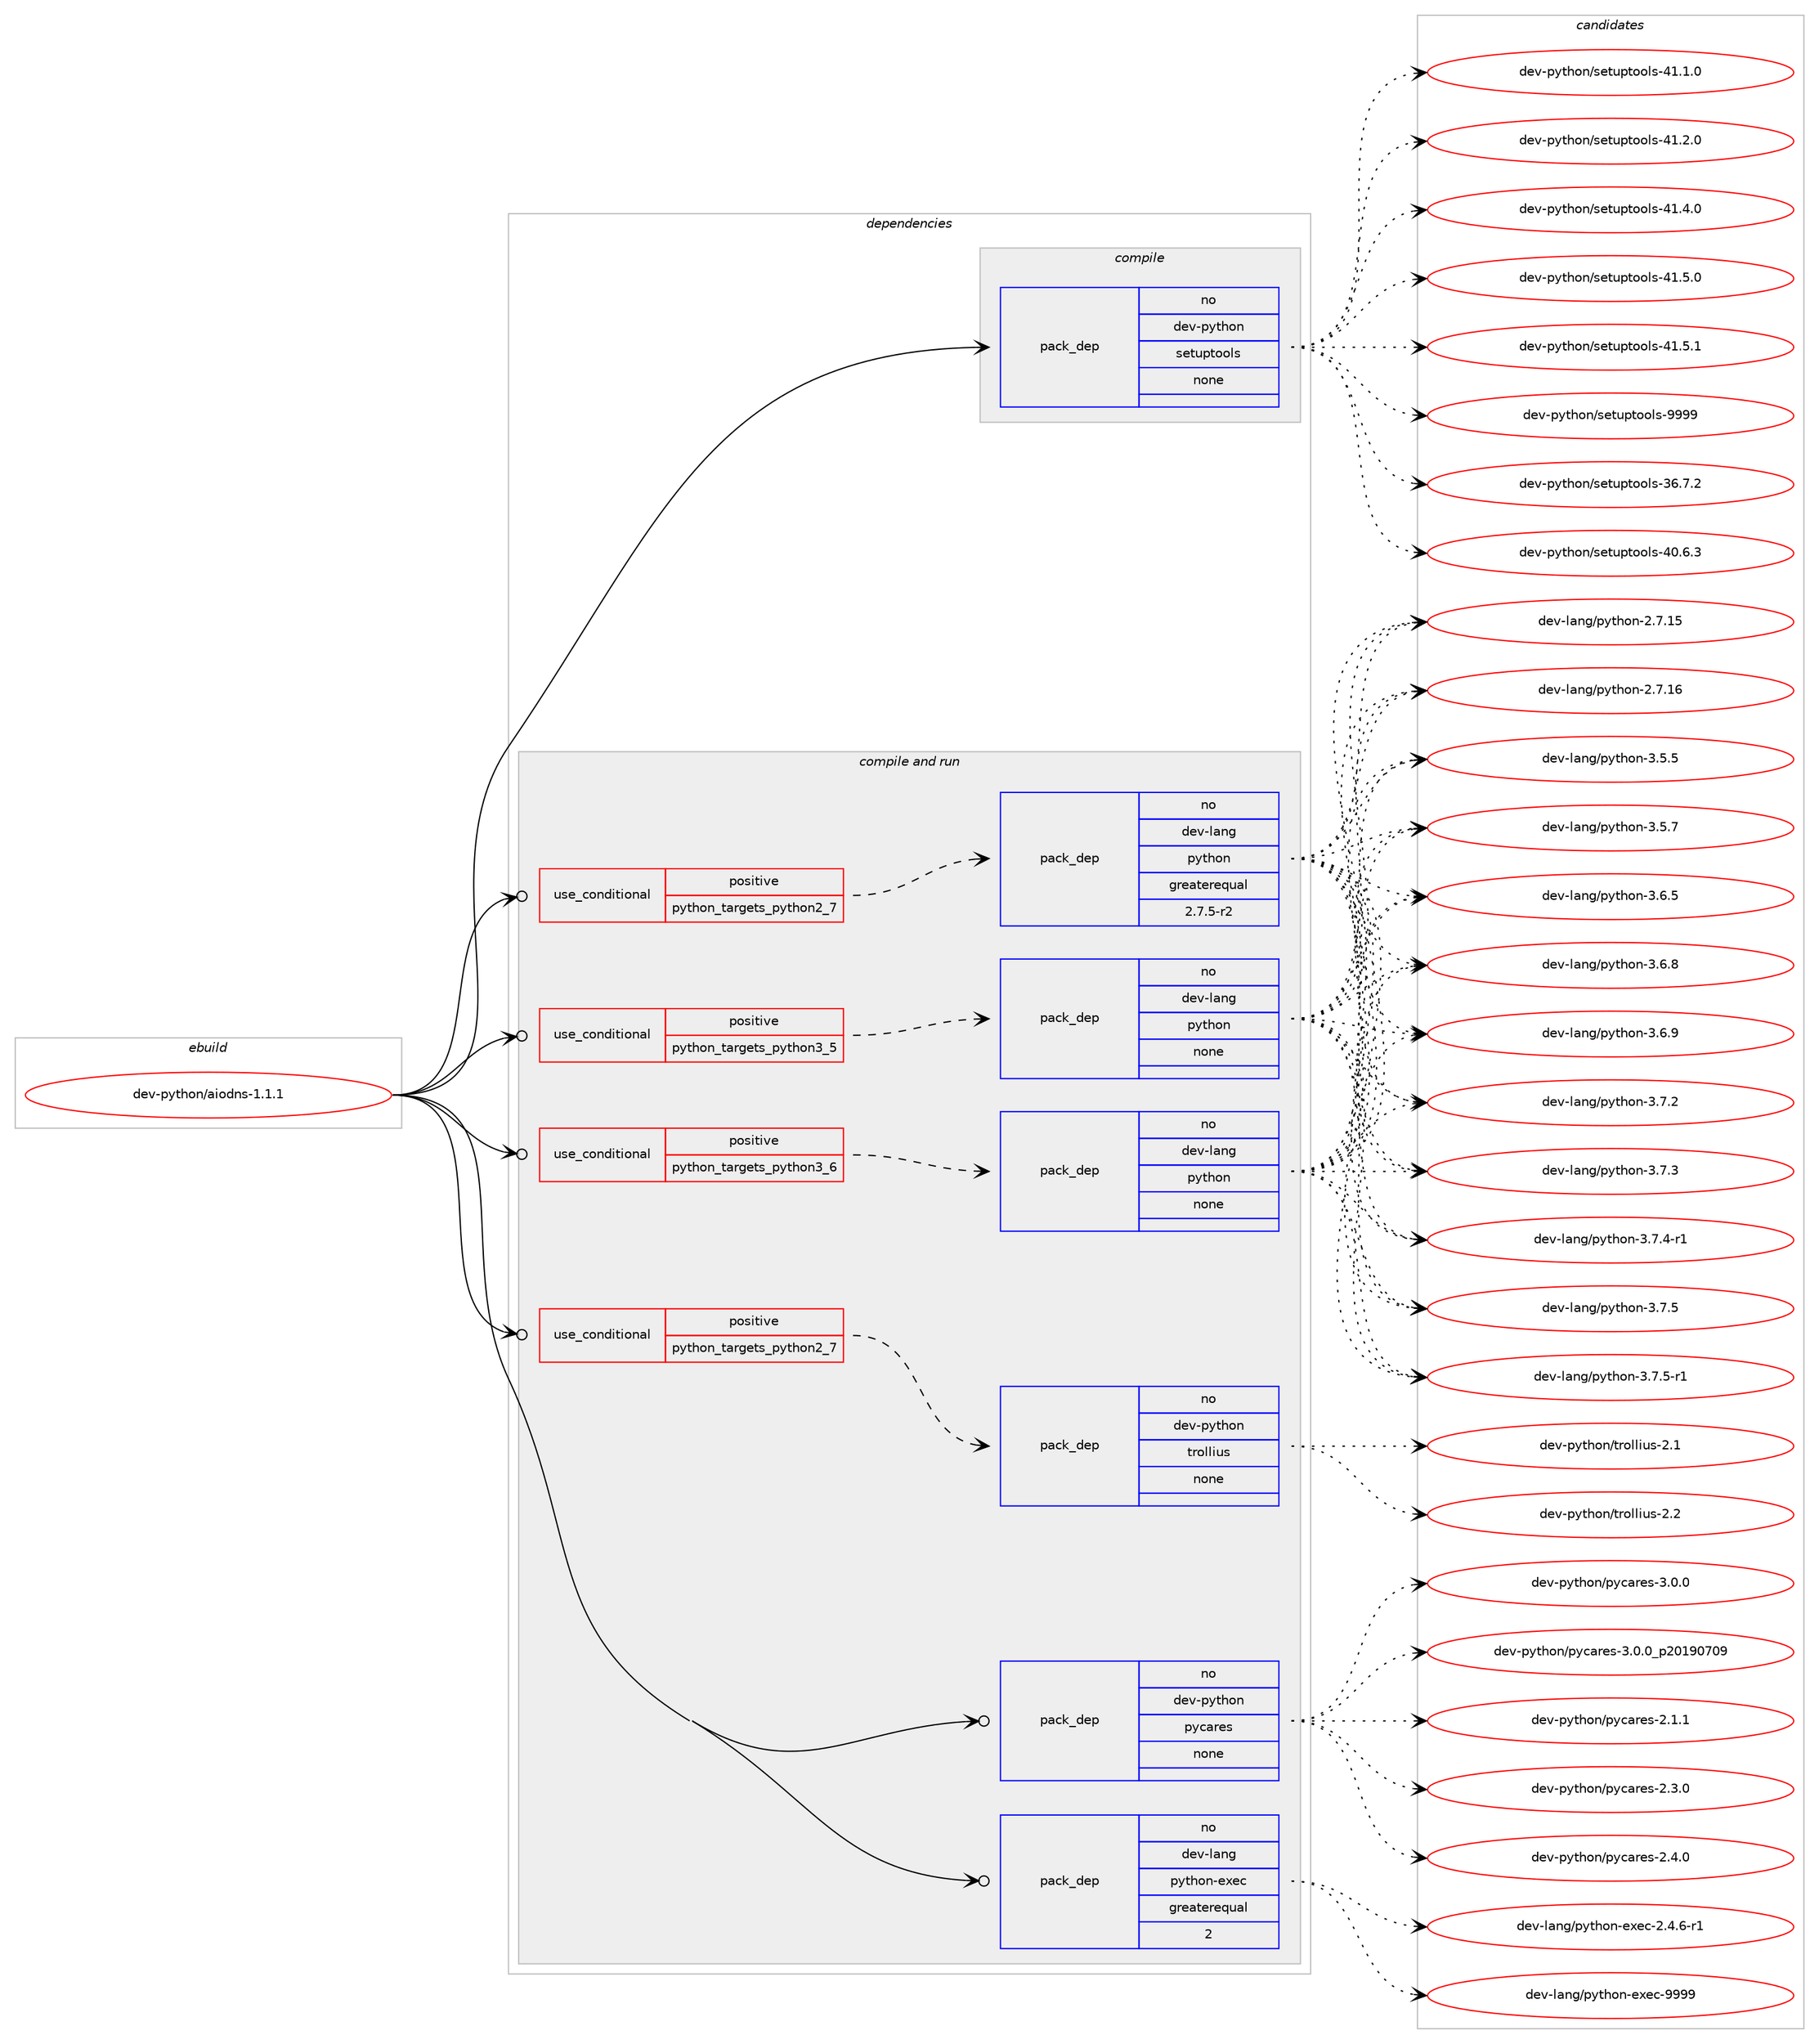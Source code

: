 digraph prolog {

# *************
# Graph options
# *************

newrank=true;
concentrate=true;
compound=true;
graph [rankdir=LR,fontname=Helvetica,fontsize=10,ranksep=1.5];#, ranksep=2.5, nodesep=0.2];
edge  [arrowhead=vee];
node  [fontname=Helvetica,fontsize=10];

# **********
# The ebuild
# **********

subgraph cluster_leftcol {
color=gray;
rank=same;
label=<<i>ebuild</i>>;
id [label="dev-python/aiodns-1.1.1", color=red, width=4, href="../dev-python/aiodns-1.1.1.svg"];
}

# ****************
# The dependencies
# ****************

subgraph cluster_midcol {
color=gray;
label=<<i>dependencies</i>>;
subgraph cluster_compile {
fillcolor="#eeeeee";
style=filled;
label=<<i>compile</i>>;
subgraph pack445780 {
dependency593461 [label=<<TABLE BORDER="0" CELLBORDER="1" CELLSPACING="0" CELLPADDING="4" WIDTH="220"><TR><TD ROWSPAN="6" CELLPADDING="30">pack_dep</TD></TR><TR><TD WIDTH="110">no</TD></TR><TR><TD>dev-python</TD></TR><TR><TD>setuptools</TD></TR><TR><TD>none</TD></TR><TR><TD></TD></TR></TABLE>>, shape=none, color=blue];
}
id:e -> dependency593461:w [weight=20,style="solid",arrowhead="vee"];
}
subgraph cluster_compileandrun {
fillcolor="#eeeeee";
style=filled;
label=<<i>compile and run</i>>;
subgraph cond135909 {
dependency593462 [label=<<TABLE BORDER="0" CELLBORDER="1" CELLSPACING="0" CELLPADDING="4"><TR><TD ROWSPAN="3" CELLPADDING="10">use_conditional</TD></TR><TR><TD>positive</TD></TR><TR><TD>python_targets_python2_7</TD></TR></TABLE>>, shape=none, color=red];
subgraph pack445781 {
dependency593463 [label=<<TABLE BORDER="0" CELLBORDER="1" CELLSPACING="0" CELLPADDING="4" WIDTH="220"><TR><TD ROWSPAN="6" CELLPADDING="30">pack_dep</TD></TR><TR><TD WIDTH="110">no</TD></TR><TR><TD>dev-lang</TD></TR><TR><TD>python</TD></TR><TR><TD>greaterequal</TD></TR><TR><TD>2.7.5-r2</TD></TR></TABLE>>, shape=none, color=blue];
}
dependency593462:e -> dependency593463:w [weight=20,style="dashed",arrowhead="vee"];
}
id:e -> dependency593462:w [weight=20,style="solid",arrowhead="odotvee"];
subgraph cond135910 {
dependency593464 [label=<<TABLE BORDER="0" CELLBORDER="1" CELLSPACING="0" CELLPADDING="4"><TR><TD ROWSPAN="3" CELLPADDING="10">use_conditional</TD></TR><TR><TD>positive</TD></TR><TR><TD>python_targets_python2_7</TD></TR></TABLE>>, shape=none, color=red];
subgraph pack445782 {
dependency593465 [label=<<TABLE BORDER="0" CELLBORDER="1" CELLSPACING="0" CELLPADDING="4" WIDTH="220"><TR><TD ROWSPAN="6" CELLPADDING="30">pack_dep</TD></TR><TR><TD WIDTH="110">no</TD></TR><TR><TD>dev-python</TD></TR><TR><TD>trollius</TD></TR><TR><TD>none</TD></TR><TR><TD></TD></TR></TABLE>>, shape=none, color=blue];
}
dependency593464:e -> dependency593465:w [weight=20,style="dashed",arrowhead="vee"];
}
id:e -> dependency593464:w [weight=20,style="solid",arrowhead="odotvee"];
subgraph cond135911 {
dependency593466 [label=<<TABLE BORDER="0" CELLBORDER="1" CELLSPACING="0" CELLPADDING="4"><TR><TD ROWSPAN="3" CELLPADDING="10">use_conditional</TD></TR><TR><TD>positive</TD></TR><TR><TD>python_targets_python3_5</TD></TR></TABLE>>, shape=none, color=red];
subgraph pack445783 {
dependency593467 [label=<<TABLE BORDER="0" CELLBORDER="1" CELLSPACING="0" CELLPADDING="4" WIDTH="220"><TR><TD ROWSPAN="6" CELLPADDING="30">pack_dep</TD></TR><TR><TD WIDTH="110">no</TD></TR><TR><TD>dev-lang</TD></TR><TR><TD>python</TD></TR><TR><TD>none</TD></TR><TR><TD></TD></TR></TABLE>>, shape=none, color=blue];
}
dependency593466:e -> dependency593467:w [weight=20,style="dashed",arrowhead="vee"];
}
id:e -> dependency593466:w [weight=20,style="solid",arrowhead="odotvee"];
subgraph cond135912 {
dependency593468 [label=<<TABLE BORDER="0" CELLBORDER="1" CELLSPACING="0" CELLPADDING="4"><TR><TD ROWSPAN="3" CELLPADDING="10">use_conditional</TD></TR><TR><TD>positive</TD></TR><TR><TD>python_targets_python3_6</TD></TR></TABLE>>, shape=none, color=red];
subgraph pack445784 {
dependency593469 [label=<<TABLE BORDER="0" CELLBORDER="1" CELLSPACING="0" CELLPADDING="4" WIDTH="220"><TR><TD ROWSPAN="6" CELLPADDING="30">pack_dep</TD></TR><TR><TD WIDTH="110">no</TD></TR><TR><TD>dev-lang</TD></TR><TR><TD>python</TD></TR><TR><TD>none</TD></TR><TR><TD></TD></TR></TABLE>>, shape=none, color=blue];
}
dependency593468:e -> dependency593469:w [weight=20,style="dashed",arrowhead="vee"];
}
id:e -> dependency593468:w [weight=20,style="solid",arrowhead="odotvee"];
subgraph pack445785 {
dependency593470 [label=<<TABLE BORDER="0" CELLBORDER="1" CELLSPACING="0" CELLPADDING="4" WIDTH="220"><TR><TD ROWSPAN="6" CELLPADDING="30">pack_dep</TD></TR><TR><TD WIDTH="110">no</TD></TR><TR><TD>dev-lang</TD></TR><TR><TD>python-exec</TD></TR><TR><TD>greaterequal</TD></TR><TR><TD>2</TD></TR></TABLE>>, shape=none, color=blue];
}
id:e -> dependency593470:w [weight=20,style="solid",arrowhead="odotvee"];
subgraph pack445786 {
dependency593471 [label=<<TABLE BORDER="0" CELLBORDER="1" CELLSPACING="0" CELLPADDING="4" WIDTH="220"><TR><TD ROWSPAN="6" CELLPADDING="30">pack_dep</TD></TR><TR><TD WIDTH="110">no</TD></TR><TR><TD>dev-python</TD></TR><TR><TD>pycares</TD></TR><TR><TD>none</TD></TR><TR><TD></TD></TR></TABLE>>, shape=none, color=blue];
}
id:e -> dependency593471:w [weight=20,style="solid",arrowhead="odotvee"];
}
subgraph cluster_run {
fillcolor="#eeeeee";
style=filled;
label=<<i>run</i>>;
}
}

# **************
# The candidates
# **************

subgraph cluster_choices {
rank=same;
color=gray;
label=<<i>candidates</i>>;

subgraph choice445780 {
color=black;
nodesep=1;
choice100101118451121211161041111104711510111611711211611111110811545515446554650 [label="dev-python/setuptools-36.7.2", color=red, width=4,href="../dev-python/setuptools-36.7.2.svg"];
choice100101118451121211161041111104711510111611711211611111110811545524846544651 [label="dev-python/setuptools-40.6.3", color=red, width=4,href="../dev-python/setuptools-40.6.3.svg"];
choice100101118451121211161041111104711510111611711211611111110811545524946494648 [label="dev-python/setuptools-41.1.0", color=red, width=4,href="../dev-python/setuptools-41.1.0.svg"];
choice100101118451121211161041111104711510111611711211611111110811545524946504648 [label="dev-python/setuptools-41.2.0", color=red, width=4,href="../dev-python/setuptools-41.2.0.svg"];
choice100101118451121211161041111104711510111611711211611111110811545524946524648 [label="dev-python/setuptools-41.4.0", color=red, width=4,href="../dev-python/setuptools-41.4.0.svg"];
choice100101118451121211161041111104711510111611711211611111110811545524946534648 [label="dev-python/setuptools-41.5.0", color=red, width=4,href="../dev-python/setuptools-41.5.0.svg"];
choice100101118451121211161041111104711510111611711211611111110811545524946534649 [label="dev-python/setuptools-41.5.1", color=red, width=4,href="../dev-python/setuptools-41.5.1.svg"];
choice10010111845112121116104111110471151011161171121161111111081154557575757 [label="dev-python/setuptools-9999", color=red, width=4,href="../dev-python/setuptools-9999.svg"];
dependency593461:e -> choice100101118451121211161041111104711510111611711211611111110811545515446554650:w [style=dotted,weight="100"];
dependency593461:e -> choice100101118451121211161041111104711510111611711211611111110811545524846544651:w [style=dotted,weight="100"];
dependency593461:e -> choice100101118451121211161041111104711510111611711211611111110811545524946494648:w [style=dotted,weight="100"];
dependency593461:e -> choice100101118451121211161041111104711510111611711211611111110811545524946504648:w [style=dotted,weight="100"];
dependency593461:e -> choice100101118451121211161041111104711510111611711211611111110811545524946524648:w [style=dotted,weight="100"];
dependency593461:e -> choice100101118451121211161041111104711510111611711211611111110811545524946534648:w [style=dotted,weight="100"];
dependency593461:e -> choice100101118451121211161041111104711510111611711211611111110811545524946534649:w [style=dotted,weight="100"];
dependency593461:e -> choice10010111845112121116104111110471151011161171121161111111081154557575757:w [style=dotted,weight="100"];
}
subgraph choice445781 {
color=black;
nodesep=1;
choice10010111845108971101034711212111610411111045504655464953 [label="dev-lang/python-2.7.15", color=red, width=4,href="../dev-lang/python-2.7.15.svg"];
choice10010111845108971101034711212111610411111045504655464954 [label="dev-lang/python-2.7.16", color=red, width=4,href="../dev-lang/python-2.7.16.svg"];
choice100101118451089711010347112121116104111110455146534653 [label="dev-lang/python-3.5.5", color=red, width=4,href="../dev-lang/python-3.5.5.svg"];
choice100101118451089711010347112121116104111110455146534655 [label="dev-lang/python-3.5.7", color=red, width=4,href="../dev-lang/python-3.5.7.svg"];
choice100101118451089711010347112121116104111110455146544653 [label="dev-lang/python-3.6.5", color=red, width=4,href="../dev-lang/python-3.6.5.svg"];
choice100101118451089711010347112121116104111110455146544656 [label="dev-lang/python-3.6.8", color=red, width=4,href="../dev-lang/python-3.6.8.svg"];
choice100101118451089711010347112121116104111110455146544657 [label="dev-lang/python-3.6.9", color=red, width=4,href="../dev-lang/python-3.6.9.svg"];
choice100101118451089711010347112121116104111110455146554650 [label="dev-lang/python-3.7.2", color=red, width=4,href="../dev-lang/python-3.7.2.svg"];
choice100101118451089711010347112121116104111110455146554651 [label="dev-lang/python-3.7.3", color=red, width=4,href="../dev-lang/python-3.7.3.svg"];
choice1001011184510897110103471121211161041111104551465546524511449 [label="dev-lang/python-3.7.4-r1", color=red, width=4,href="../dev-lang/python-3.7.4-r1.svg"];
choice100101118451089711010347112121116104111110455146554653 [label="dev-lang/python-3.7.5", color=red, width=4,href="../dev-lang/python-3.7.5.svg"];
choice1001011184510897110103471121211161041111104551465546534511449 [label="dev-lang/python-3.7.5-r1", color=red, width=4,href="../dev-lang/python-3.7.5-r1.svg"];
dependency593463:e -> choice10010111845108971101034711212111610411111045504655464953:w [style=dotted,weight="100"];
dependency593463:e -> choice10010111845108971101034711212111610411111045504655464954:w [style=dotted,weight="100"];
dependency593463:e -> choice100101118451089711010347112121116104111110455146534653:w [style=dotted,weight="100"];
dependency593463:e -> choice100101118451089711010347112121116104111110455146534655:w [style=dotted,weight="100"];
dependency593463:e -> choice100101118451089711010347112121116104111110455146544653:w [style=dotted,weight="100"];
dependency593463:e -> choice100101118451089711010347112121116104111110455146544656:w [style=dotted,weight="100"];
dependency593463:e -> choice100101118451089711010347112121116104111110455146544657:w [style=dotted,weight="100"];
dependency593463:e -> choice100101118451089711010347112121116104111110455146554650:w [style=dotted,weight="100"];
dependency593463:e -> choice100101118451089711010347112121116104111110455146554651:w [style=dotted,weight="100"];
dependency593463:e -> choice1001011184510897110103471121211161041111104551465546524511449:w [style=dotted,weight="100"];
dependency593463:e -> choice100101118451089711010347112121116104111110455146554653:w [style=dotted,weight="100"];
dependency593463:e -> choice1001011184510897110103471121211161041111104551465546534511449:w [style=dotted,weight="100"];
}
subgraph choice445782 {
color=black;
nodesep=1;
choice100101118451121211161041111104711611411110810810511711545504649 [label="dev-python/trollius-2.1", color=red, width=4,href="../dev-python/trollius-2.1.svg"];
choice100101118451121211161041111104711611411110810810511711545504650 [label="dev-python/trollius-2.2", color=red, width=4,href="../dev-python/trollius-2.2.svg"];
dependency593465:e -> choice100101118451121211161041111104711611411110810810511711545504649:w [style=dotted,weight="100"];
dependency593465:e -> choice100101118451121211161041111104711611411110810810511711545504650:w [style=dotted,weight="100"];
}
subgraph choice445783 {
color=black;
nodesep=1;
choice10010111845108971101034711212111610411111045504655464953 [label="dev-lang/python-2.7.15", color=red, width=4,href="../dev-lang/python-2.7.15.svg"];
choice10010111845108971101034711212111610411111045504655464954 [label="dev-lang/python-2.7.16", color=red, width=4,href="../dev-lang/python-2.7.16.svg"];
choice100101118451089711010347112121116104111110455146534653 [label="dev-lang/python-3.5.5", color=red, width=4,href="../dev-lang/python-3.5.5.svg"];
choice100101118451089711010347112121116104111110455146534655 [label="dev-lang/python-3.5.7", color=red, width=4,href="../dev-lang/python-3.5.7.svg"];
choice100101118451089711010347112121116104111110455146544653 [label="dev-lang/python-3.6.5", color=red, width=4,href="../dev-lang/python-3.6.5.svg"];
choice100101118451089711010347112121116104111110455146544656 [label="dev-lang/python-3.6.8", color=red, width=4,href="../dev-lang/python-3.6.8.svg"];
choice100101118451089711010347112121116104111110455146544657 [label="dev-lang/python-3.6.9", color=red, width=4,href="../dev-lang/python-3.6.9.svg"];
choice100101118451089711010347112121116104111110455146554650 [label="dev-lang/python-3.7.2", color=red, width=4,href="../dev-lang/python-3.7.2.svg"];
choice100101118451089711010347112121116104111110455146554651 [label="dev-lang/python-3.7.3", color=red, width=4,href="../dev-lang/python-3.7.3.svg"];
choice1001011184510897110103471121211161041111104551465546524511449 [label="dev-lang/python-3.7.4-r1", color=red, width=4,href="../dev-lang/python-3.7.4-r1.svg"];
choice100101118451089711010347112121116104111110455146554653 [label="dev-lang/python-3.7.5", color=red, width=4,href="../dev-lang/python-3.7.5.svg"];
choice1001011184510897110103471121211161041111104551465546534511449 [label="dev-lang/python-3.7.5-r1", color=red, width=4,href="../dev-lang/python-3.7.5-r1.svg"];
dependency593467:e -> choice10010111845108971101034711212111610411111045504655464953:w [style=dotted,weight="100"];
dependency593467:e -> choice10010111845108971101034711212111610411111045504655464954:w [style=dotted,weight="100"];
dependency593467:e -> choice100101118451089711010347112121116104111110455146534653:w [style=dotted,weight="100"];
dependency593467:e -> choice100101118451089711010347112121116104111110455146534655:w [style=dotted,weight="100"];
dependency593467:e -> choice100101118451089711010347112121116104111110455146544653:w [style=dotted,weight="100"];
dependency593467:e -> choice100101118451089711010347112121116104111110455146544656:w [style=dotted,weight="100"];
dependency593467:e -> choice100101118451089711010347112121116104111110455146544657:w [style=dotted,weight="100"];
dependency593467:e -> choice100101118451089711010347112121116104111110455146554650:w [style=dotted,weight="100"];
dependency593467:e -> choice100101118451089711010347112121116104111110455146554651:w [style=dotted,weight="100"];
dependency593467:e -> choice1001011184510897110103471121211161041111104551465546524511449:w [style=dotted,weight="100"];
dependency593467:e -> choice100101118451089711010347112121116104111110455146554653:w [style=dotted,weight="100"];
dependency593467:e -> choice1001011184510897110103471121211161041111104551465546534511449:w [style=dotted,weight="100"];
}
subgraph choice445784 {
color=black;
nodesep=1;
choice10010111845108971101034711212111610411111045504655464953 [label="dev-lang/python-2.7.15", color=red, width=4,href="../dev-lang/python-2.7.15.svg"];
choice10010111845108971101034711212111610411111045504655464954 [label="dev-lang/python-2.7.16", color=red, width=4,href="../dev-lang/python-2.7.16.svg"];
choice100101118451089711010347112121116104111110455146534653 [label="dev-lang/python-3.5.5", color=red, width=4,href="../dev-lang/python-3.5.5.svg"];
choice100101118451089711010347112121116104111110455146534655 [label="dev-lang/python-3.5.7", color=red, width=4,href="../dev-lang/python-3.5.7.svg"];
choice100101118451089711010347112121116104111110455146544653 [label="dev-lang/python-3.6.5", color=red, width=4,href="../dev-lang/python-3.6.5.svg"];
choice100101118451089711010347112121116104111110455146544656 [label="dev-lang/python-3.6.8", color=red, width=4,href="../dev-lang/python-3.6.8.svg"];
choice100101118451089711010347112121116104111110455146544657 [label="dev-lang/python-3.6.9", color=red, width=4,href="../dev-lang/python-3.6.9.svg"];
choice100101118451089711010347112121116104111110455146554650 [label="dev-lang/python-3.7.2", color=red, width=4,href="../dev-lang/python-3.7.2.svg"];
choice100101118451089711010347112121116104111110455146554651 [label="dev-lang/python-3.7.3", color=red, width=4,href="../dev-lang/python-3.7.3.svg"];
choice1001011184510897110103471121211161041111104551465546524511449 [label="dev-lang/python-3.7.4-r1", color=red, width=4,href="../dev-lang/python-3.7.4-r1.svg"];
choice100101118451089711010347112121116104111110455146554653 [label="dev-lang/python-3.7.5", color=red, width=4,href="../dev-lang/python-3.7.5.svg"];
choice1001011184510897110103471121211161041111104551465546534511449 [label="dev-lang/python-3.7.5-r1", color=red, width=4,href="../dev-lang/python-3.7.5-r1.svg"];
dependency593469:e -> choice10010111845108971101034711212111610411111045504655464953:w [style=dotted,weight="100"];
dependency593469:e -> choice10010111845108971101034711212111610411111045504655464954:w [style=dotted,weight="100"];
dependency593469:e -> choice100101118451089711010347112121116104111110455146534653:w [style=dotted,weight="100"];
dependency593469:e -> choice100101118451089711010347112121116104111110455146534655:w [style=dotted,weight="100"];
dependency593469:e -> choice100101118451089711010347112121116104111110455146544653:w [style=dotted,weight="100"];
dependency593469:e -> choice100101118451089711010347112121116104111110455146544656:w [style=dotted,weight="100"];
dependency593469:e -> choice100101118451089711010347112121116104111110455146544657:w [style=dotted,weight="100"];
dependency593469:e -> choice100101118451089711010347112121116104111110455146554650:w [style=dotted,weight="100"];
dependency593469:e -> choice100101118451089711010347112121116104111110455146554651:w [style=dotted,weight="100"];
dependency593469:e -> choice1001011184510897110103471121211161041111104551465546524511449:w [style=dotted,weight="100"];
dependency593469:e -> choice100101118451089711010347112121116104111110455146554653:w [style=dotted,weight="100"];
dependency593469:e -> choice1001011184510897110103471121211161041111104551465546534511449:w [style=dotted,weight="100"];
}
subgraph choice445785 {
color=black;
nodesep=1;
choice10010111845108971101034711212111610411111045101120101994550465246544511449 [label="dev-lang/python-exec-2.4.6-r1", color=red, width=4,href="../dev-lang/python-exec-2.4.6-r1.svg"];
choice10010111845108971101034711212111610411111045101120101994557575757 [label="dev-lang/python-exec-9999", color=red, width=4,href="../dev-lang/python-exec-9999.svg"];
dependency593470:e -> choice10010111845108971101034711212111610411111045101120101994550465246544511449:w [style=dotted,weight="100"];
dependency593470:e -> choice10010111845108971101034711212111610411111045101120101994557575757:w [style=dotted,weight="100"];
}
subgraph choice445786 {
color=black;
nodesep=1;
choice10010111845112121116104111110471121219997114101115455046494649 [label="dev-python/pycares-2.1.1", color=red, width=4,href="../dev-python/pycares-2.1.1.svg"];
choice10010111845112121116104111110471121219997114101115455046514648 [label="dev-python/pycares-2.3.0", color=red, width=4,href="../dev-python/pycares-2.3.0.svg"];
choice10010111845112121116104111110471121219997114101115455046524648 [label="dev-python/pycares-2.4.0", color=red, width=4,href="../dev-python/pycares-2.4.0.svg"];
choice10010111845112121116104111110471121219997114101115455146484648 [label="dev-python/pycares-3.0.0", color=red, width=4,href="../dev-python/pycares-3.0.0.svg"];
choice10010111845112121116104111110471121219997114101115455146484648951125048495748554857 [label="dev-python/pycares-3.0.0_p20190709", color=red, width=4,href="../dev-python/pycares-3.0.0_p20190709.svg"];
dependency593471:e -> choice10010111845112121116104111110471121219997114101115455046494649:w [style=dotted,weight="100"];
dependency593471:e -> choice10010111845112121116104111110471121219997114101115455046514648:w [style=dotted,weight="100"];
dependency593471:e -> choice10010111845112121116104111110471121219997114101115455046524648:w [style=dotted,weight="100"];
dependency593471:e -> choice10010111845112121116104111110471121219997114101115455146484648:w [style=dotted,weight="100"];
dependency593471:e -> choice10010111845112121116104111110471121219997114101115455146484648951125048495748554857:w [style=dotted,weight="100"];
}
}

}
